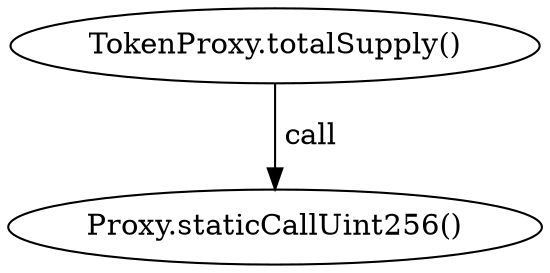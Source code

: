 digraph "" {
	graph [bb="0,0,224.3,124.8"];
	node [label="\N"];
	"TokenProxy.totalSupply()"	 [height=0.5,
		pos="112.15,106.8",
		width=3.1153];
	"Proxy.staticCallUint256()"	 [height=0.5,
		pos="112.15,18",
		width=3.0854];
	"TokenProxy.totalSupply()" -> "Proxy.staticCallUint256()" [key=call,
	label=" call",
	lp="124.01,62.4",
	pos="e,112.15,36.072 112.15,88.401 112.15,76.295 112.15,60.208 112.15,46.467"];
}
digraph "" {
	graph [bb="0,0,224.3,124.8"];
	node [label="\N"];
	"TokenProxy.totalSupply()"	 [height=0.5,
		pos="112.15,106.8",
		width=3.1153];
	"Proxy.staticCallUint256()"	 [height=0.5,
		pos="112.15,18",
		width=3.0854];
	"TokenProxy.totalSupply()" -> "Proxy.staticCallUint256()" [key=call,
	label=" call",
	lp="124.01,62.4",
	pos="e,112.15,36.072 112.15,88.401 112.15,76.295 112.15,60.208 112.15,46.467"];
}
digraph "" {
	graph [bb="0,0,224.3,124.8"];
	node [label="\N"];
	"TokenProxy.totalSupply()"	 [height=0.5,
		pos="112.15,106.8",
		width=3.1153];
	"Proxy.staticCallUint256()"	 [height=0.5,
		pos="112.15,18",
		width=3.0854];
	"TokenProxy.totalSupply()" -> "Proxy.staticCallUint256()" [key=call,
	label=" call",
	lp="124.01,62.4",
	pos="e,112.15,36.072 112.15,88.401 112.15,76.295 112.15,60.208 112.15,46.467"];
}
digraph "" {
	graph [bb="0,0,224.3,124.8"];
	node [label="\N"];
	"TokenProxy.totalSupply()"	 [height=0.5,
		pos="112.15,106.8",
		width=3.1153];
	"Proxy.staticCallUint256()"	 [height=0.5,
		pos="112.15,18",
		width=3.0854];
	"TokenProxy.totalSupply()" -> "Proxy.staticCallUint256()" [key=call,
	label=" call",
	lp="124.01,62.4",
	pos="e,112.15,36.072 112.15,88.401 112.15,76.295 112.15,60.208 112.15,46.467"];
}
digraph "" {
	graph [bb="0,0,224.3,124.8"];
	node [label="\N"];
	"TokenProxy.totalSupply()"	 [height=0.5,
		pos="112.15,106.8",
		width=3.1153];
	"Proxy.staticCallUint256()"	 [height=0.5,
		pos="112.15,18",
		width=3.0854];
	"TokenProxy.totalSupply()" -> "Proxy.staticCallUint256()" [key=call,
	label=" call",
	lp="124.01,62.4",
	pos="e,112.15,36.072 112.15,88.401 112.15,76.295 112.15,60.208 112.15,46.467"];
}
